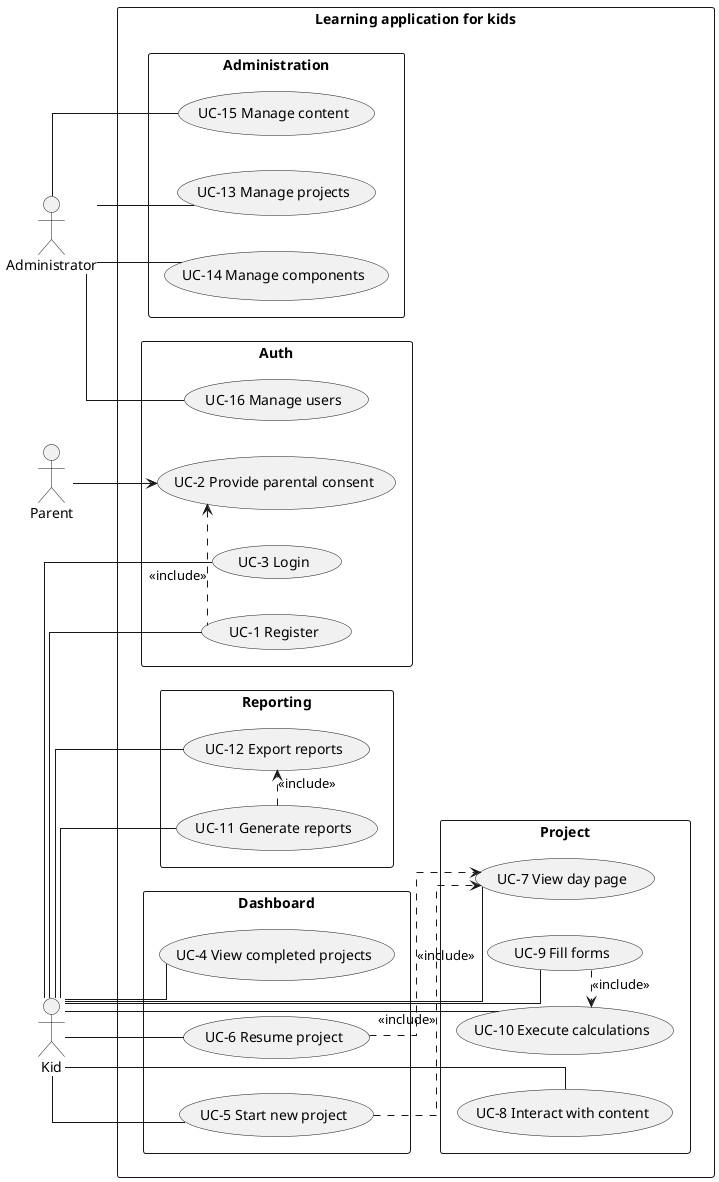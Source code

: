 @startuml
left to right direction
skinparam packageStyle rectangle  
skinparam linetype ortho
skinparam package {
    FontSize 13
    FontStyle bold
}

actor Kid    as "Kid"
actor Parent as "Parent"
actor Admin  as "Administrator"

rectangle "Learning application for kids" {

  package "Auth" {
    usecase "UC-1 Register"         as UC1
    usecase "UC-2 Provide parental consent" as UC2
    usecase "UC-3 Login"                    as UC3
    usecase "UC-16 Manage users"   as UC16
  }

  package "Dashboard" {
    usecase "UC-4 View completed projects"    as UC4
    usecase "UC-5 Start new project" as UC5
    usecase "UC-6 Resume project"    as UC6
  }

  package "Project" {
    usecase "UC-7 View day page"                as UC7
    usecase "UC-8 Interact with content"        as UC8
    usecase "UC-9 Fill forms"           as UC9
    usecase "UC-10 Execute calculations" as UC10
  }

  package "Reporting" {
    usecase "UC-11 Generate reports" as UC11
    usecase "UC-12 Export reports"   as UC12
  }

  package "Administration" {
    usecase "UC-13 Manage projects" as UC13
    usecase "UC-14 Manage components"   as UC14
    usecase "UC-15 Manage content"   as UC15
  }
}

Parent -down->  UC2
Kid    -- UC1
Kid    -- UC3
Kid    -- UC4
Kid    -- UC5
Kid    -- UC6
Kid    -- UC7
Kid    -- UC8
Kid    -- UC9
Kid    -- UC10
Kid    -- UC11
Kid    -- UC12

UC1 -right[hidden]-UC3
UC4 -right[hidden]-UC5
UC5 -right[hidden]-UC6

Admin  -- UC13
Admin  -- UC14
Admin  -- UC15
Admin  -- UC16

UC1  ..left..> UC2  : <<include>>
UC5  ..> UC7  : <<include>>
UC6  ..> UC7  : <<include>>
UC9  .right.> UC10 : <<include>>
UC11 .right.> UC12 : <<include>>
@enduml